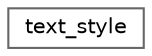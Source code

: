 digraph "类继承关系图"
{
 // LATEX_PDF_SIZE
  bgcolor="transparent";
  edge [fontname=Helvetica,fontsize=10,labelfontname=Helvetica,labelfontsize=10];
  node [fontname=Helvetica,fontsize=10,shape=box,height=0.2,width=0.4];
  rankdir="LR";
  Node0 [id="Node000000",label="text_style",height=0.2,width=0.4,color="grey40", fillcolor="white", style="filled",URL="$classtext__style.html",tooltip="A text style consisting of foreground and background colors and emphasis."];
}
